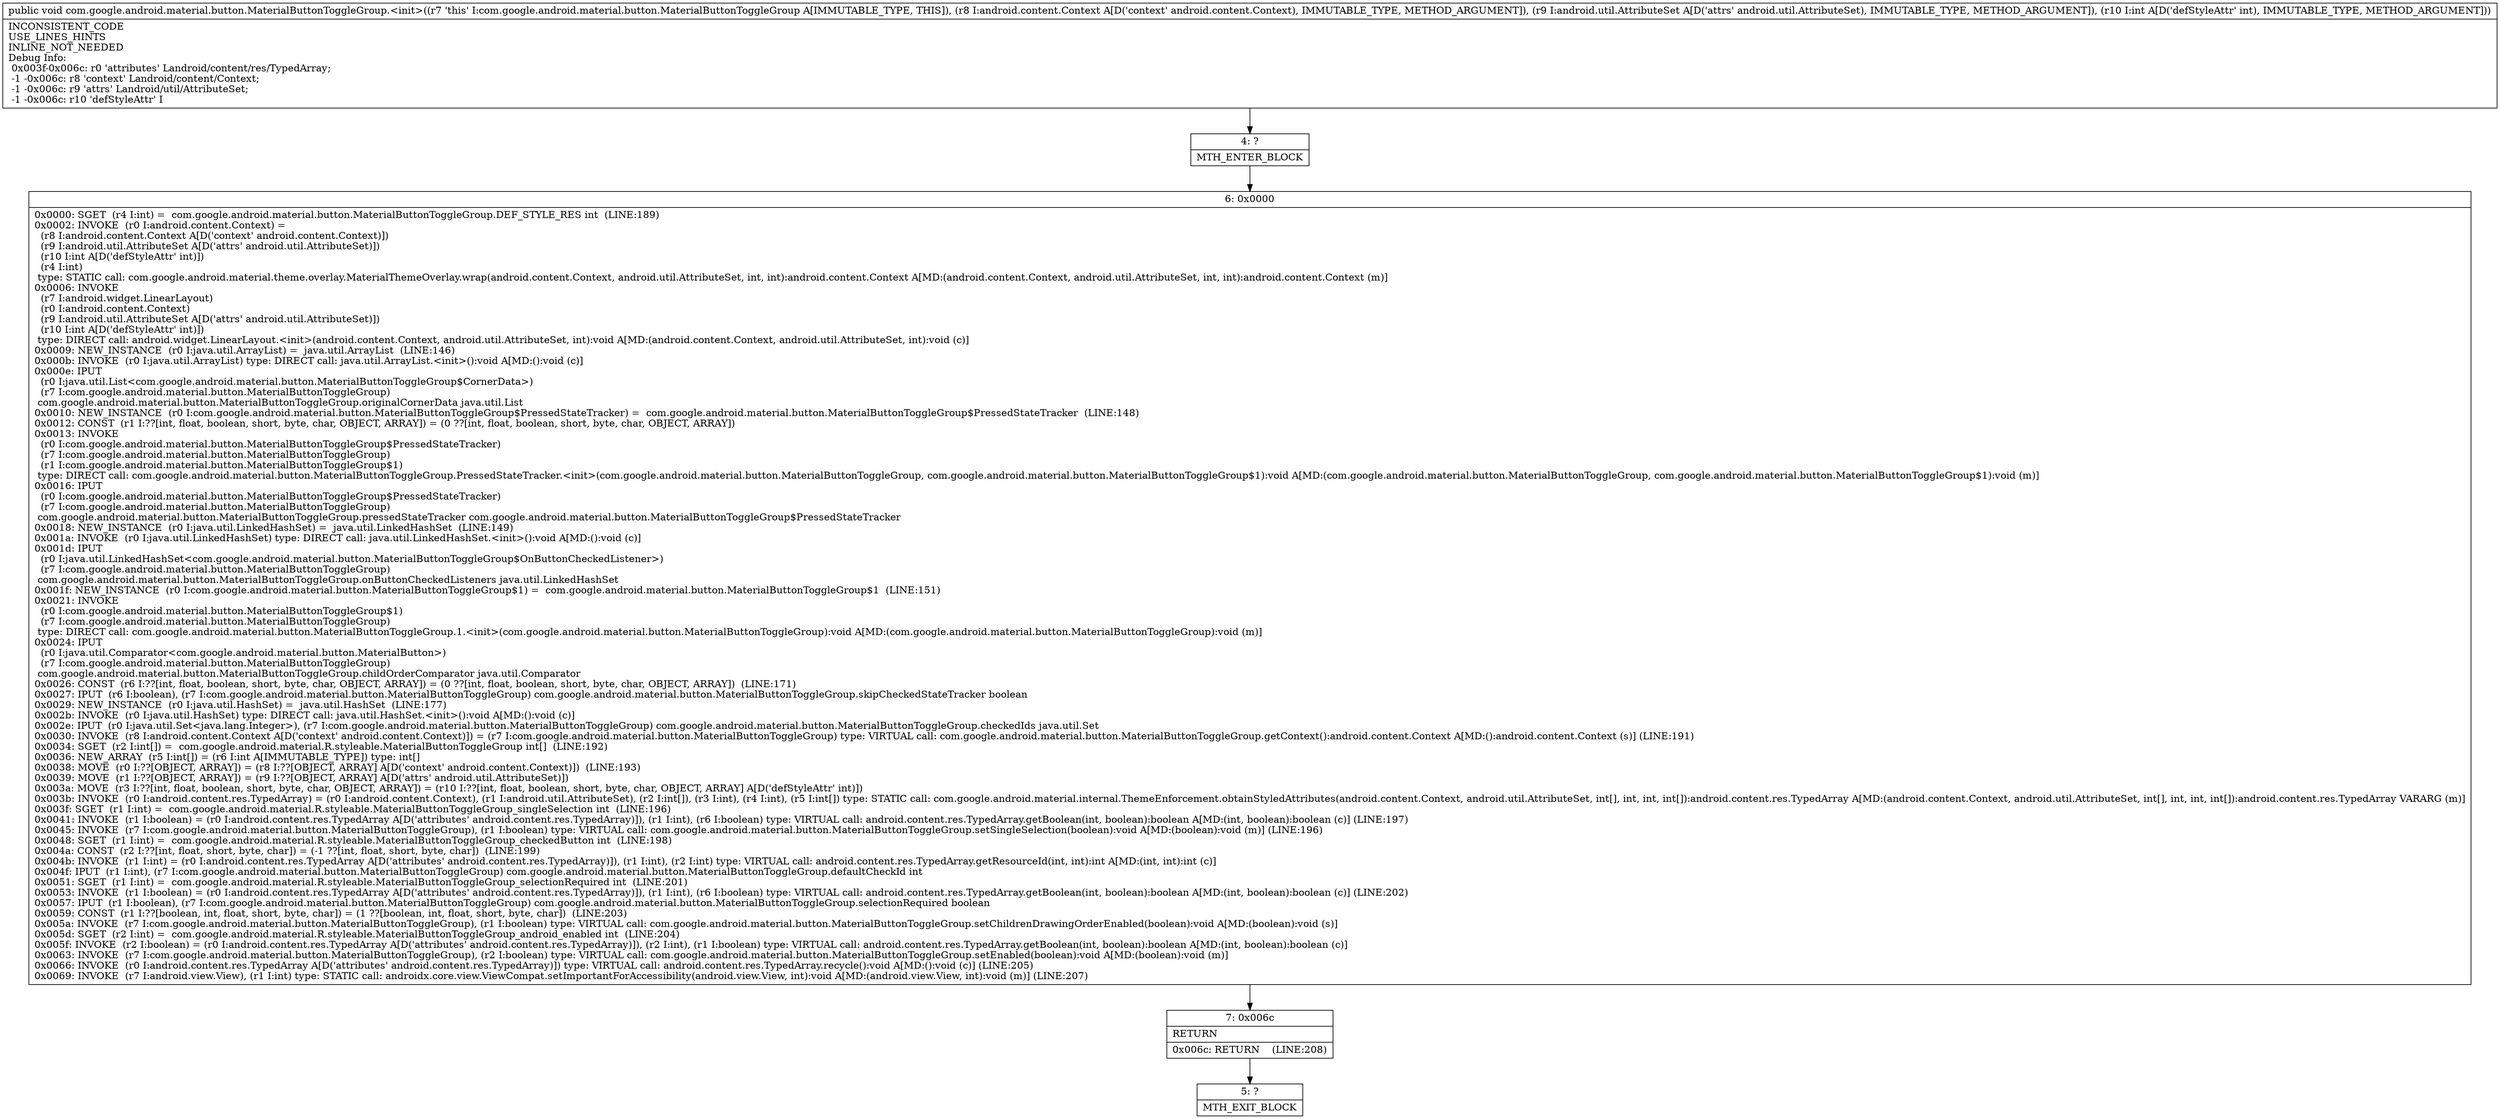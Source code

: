 digraph "CFG forcom.google.android.material.button.MaterialButtonToggleGroup.\<init\>(Landroid\/content\/Context;Landroid\/util\/AttributeSet;I)V" {
Node_4 [shape=record,label="{4\:\ ?|MTH_ENTER_BLOCK\l}"];
Node_6 [shape=record,label="{6\:\ 0x0000|0x0000: SGET  (r4 I:int) =  com.google.android.material.button.MaterialButtonToggleGroup.DEF_STYLE_RES int  (LINE:189)\l0x0002: INVOKE  (r0 I:android.content.Context) = \l  (r8 I:android.content.Context A[D('context' android.content.Context)])\l  (r9 I:android.util.AttributeSet A[D('attrs' android.util.AttributeSet)])\l  (r10 I:int A[D('defStyleAttr' int)])\l  (r4 I:int)\l type: STATIC call: com.google.android.material.theme.overlay.MaterialThemeOverlay.wrap(android.content.Context, android.util.AttributeSet, int, int):android.content.Context A[MD:(android.content.Context, android.util.AttributeSet, int, int):android.content.Context (m)]\l0x0006: INVOKE  \l  (r7 I:android.widget.LinearLayout)\l  (r0 I:android.content.Context)\l  (r9 I:android.util.AttributeSet A[D('attrs' android.util.AttributeSet)])\l  (r10 I:int A[D('defStyleAttr' int)])\l type: DIRECT call: android.widget.LinearLayout.\<init\>(android.content.Context, android.util.AttributeSet, int):void A[MD:(android.content.Context, android.util.AttributeSet, int):void (c)]\l0x0009: NEW_INSTANCE  (r0 I:java.util.ArrayList) =  java.util.ArrayList  (LINE:146)\l0x000b: INVOKE  (r0 I:java.util.ArrayList) type: DIRECT call: java.util.ArrayList.\<init\>():void A[MD:():void (c)]\l0x000e: IPUT  \l  (r0 I:java.util.List\<com.google.android.material.button.MaterialButtonToggleGroup$CornerData\>)\l  (r7 I:com.google.android.material.button.MaterialButtonToggleGroup)\l com.google.android.material.button.MaterialButtonToggleGroup.originalCornerData java.util.List \l0x0010: NEW_INSTANCE  (r0 I:com.google.android.material.button.MaterialButtonToggleGroup$PressedStateTracker) =  com.google.android.material.button.MaterialButtonToggleGroup$PressedStateTracker  (LINE:148)\l0x0012: CONST  (r1 I:??[int, float, boolean, short, byte, char, OBJECT, ARRAY]) = (0 ??[int, float, boolean, short, byte, char, OBJECT, ARRAY]) \l0x0013: INVOKE  \l  (r0 I:com.google.android.material.button.MaterialButtonToggleGroup$PressedStateTracker)\l  (r7 I:com.google.android.material.button.MaterialButtonToggleGroup)\l  (r1 I:com.google.android.material.button.MaterialButtonToggleGroup$1)\l type: DIRECT call: com.google.android.material.button.MaterialButtonToggleGroup.PressedStateTracker.\<init\>(com.google.android.material.button.MaterialButtonToggleGroup, com.google.android.material.button.MaterialButtonToggleGroup$1):void A[MD:(com.google.android.material.button.MaterialButtonToggleGroup, com.google.android.material.button.MaterialButtonToggleGroup$1):void (m)]\l0x0016: IPUT  \l  (r0 I:com.google.android.material.button.MaterialButtonToggleGroup$PressedStateTracker)\l  (r7 I:com.google.android.material.button.MaterialButtonToggleGroup)\l com.google.android.material.button.MaterialButtonToggleGroup.pressedStateTracker com.google.android.material.button.MaterialButtonToggleGroup$PressedStateTracker \l0x0018: NEW_INSTANCE  (r0 I:java.util.LinkedHashSet) =  java.util.LinkedHashSet  (LINE:149)\l0x001a: INVOKE  (r0 I:java.util.LinkedHashSet) type: DIRECT call: java.util.LinkedHashSet.\<init\>():void A[MD:():void (c)]\l0x001d: IPUT  \l  (r0 I:java.util.LinkedHashSet\<com.google.android.material.button.MaterialButtonToggleGroup$OnButtonCheckedListener\>)\l  (r7 I:com.google.android.material.button.MaterialButtonToggleGroup)\l com.google.android.material.button.MaterialButtonToggleGroup.onButtonCheckedListeners java.util.LinkedHashSet \l0x001f: NEW_INSTANCE  (r0 I:com.google.android.material.button.MaterialButtonToggleGroup$1) =  com.google.android.material.button.MaterialButtonToggleGroup$1  (LINE:151)\l0x0021: INVOKE  \l  (r0 I:com.google.android.material.button.MaterialButtonToggleGroup$1)\l  (r7 I:com.google.android.material.button.MaterialButtonToggleGroup)\l type: DIRECT call: com.google.android.material.button.MaterialButtonToggleGroup.1.\<init\>(com.google.android.material.button.MaterialButtonToggleGroup):void A[MD:(com.google.android.material.button.MaterialButtonToggleGroup):void (m)]\l0x0024: IPUT  \l  (r0 I:java.util.Comparator\<com.google.android.material.button.MaterialButton\>)\l  (r7 I:com.google.android.material.button.MaterialButtonToggleGroup)\l com.google.android.material.button.MaterialButtonToggleGroup.childOrderComparator java.util.Comparator \l0x0026: CONST  (r6 I:??[int, float, boolean, short, byte, char, OBJECT, ARRAY]) = (0 ??[int, float, boolean, short, byte, char, OBJECT, ARRAY])  (LINE:171)\l0x0027: IPUT  (r6 I:boolean), (r7 I:com.google.android.material.button.MaterialButtonToggleGroup) com.google.android.material.button.MaterialButtonToggleGroup.skipCheckedStateTracker boolean \l0x0029: NEW_INSTANCE  (r0 I:java.util.HashSet) =  java.util.HashSet  (LINE:177)\l0x002b: INVOKE  (r0 I:java.util.HashSet) type: DIRECT call: java.util.HashSet.\<init\>():void A[MD:():void (c)]\l0x002e: IPUT  (r0 I:java.util.Set\<java.lang.Integer\>), (r7 I:com.google.android.material.button.MaterialButtonToggleGroup) com.google.android.material.button.MaterialButtonToggleGroup.checkedIds java.util.Set \l0x0030: INVOKE  (r8 I:android.content.Context A[D('context' android.content.Context)]) = (r7 I:com.google.android.material.button.MaterialButtonToggleGroup) type: VIRTUAL call: com.google.android.material.button.MaterialButtonToggleGroup.getContext():android.content.Context A[MD:():android.content.Context (s)] (LINE:191)\l0x0034: SGET  (r2 I:int[]) =  com.google.android.material.R.styleable.MaterialButtonToggleGroup int[]  (LINE:192)\l0x0036: NEW_ARRAY  (r5 I:int[]) = (r6 I:int A[IMMUTABLE_TYPE]) type: int[] \l0x0038: MOVE  (r0 I:??[OBJECT, ARRAY]) = (r8 I:??[OBJECT, ARRAY] A[D('context' android.content.Context)])  (LINE:193)\l0x0039: MOVE  (r1 I:??[OBJECT, ARRAY]) = (r9 I:??[OBJECT, ARRAY] A[D('attrs' android.util.AttributeSet)]) \l0x003a: MOVE  (r3 I:??[int, float, boolean, short, byte, char, OBJECT, ARRAY]) = (r10 I:??[int, float, boolean, short, byte, char, OBJECT, ARRAY] A[D('defStyleAttr' int)]) \l0x003b: INVOKE  (r0 I:android.content.res.TypedArray) = (r0 I:android.content.Context), (r1 I:android.util.AttributeSet), (r2 I:int[]), (r3 I:int), (r4 I:int), (r5 I:int[]) type: STATIC call: com.google.android.material.internal.ThemeEnforcement.obtainStyledAttributes(android.content.Context, android.util.AttributeSet, int[], int, int, int[]):android.content.res.TypedArray A[MD:(android.content.Context, android.util.AttributeSet, int[], int, int, int[]):android.content.res.TypedArray VARARG (m)]\l0x003f: SGET  (r1 I:int) =  com.google.android.material.R.styleable.MaterialButtonToggleGroup_singleSelection int  (LINE:196)\l0x0041: INVOKE  (r1 I:boolean) = (r0 I:android.content.res.TypedArray A[D('attributes' android.content.res.TypedArray)]), (r1 I:int), (r6 I:boolean) type: VIRTUAL call: android.content.res.TypedArray.getBoolean(int, boolean):boolean A[MD:(int, boolean):boolean (c)] (LINE:197)\l0x0045: INVOKE  (r7 I:com.google.android.material.button.MaterialButtonToggleGroup), (r1 I:boolean) type: VIRTUAL call: com.google.android.material.button.MaterialButtonToggleGroup.setSingleSelection(boolean):void A[MD:(boolean):void (m)] (LINE:196)\l0x0048: SGET  (r1 I:int) =  com.google.android.material.R.styleable.MaterialButtonToggleGroup_checkedButton int  (LINE:198)\l0x004a: CONST  (r2 I:??[int, float, short, byte, char]) = (\-1 ??[int, float, short, byte, char])  (LINE:199)\l0x004b: INVOKE  (r1 I:int) = (r0 I:android.content.res.TypedArray A[D('attributes' android.content.res.TypedArray)]), (r1 I:int), (r2 I:int) type: VIRTUAL call: android.content.res.TypedArray.getResourceId(int, int):int A[MD:(int, int):int (c)]\l0x004f: IPUT  (r1 I:int), (r7 I:com.google.android.material.button.MaterialButtonToggleGroup) com.google.android.material.button.MaterialButtonToggleGroup.defaultCheckId int \l0x0051: SGET  (r1 I:int) =  com.google.android.material.R.styleable.MaterialButtonToggleGroup_selectionRequired int  (LINE:201)\l0x0053: INVOKE  (r1 I:boolean) = (r0 I:android.content.res.TypedArray A[D('attributes' android.content.res.TypedArray)]), (r1 I:int), (r6 I:boolean) type: VIRTUAL call: android.content.res.TypedArray.getBoolean(int, boolean):boolean A[MD:(int, boolean):boolean (c)] (LINE:202)\l0x0057: IPUT  (r1 I:boolean), (r7 I:com.google.android.material.button.MaterialButtonToggleGroup) com.google.android.material.button.MaterialButtonToggleGroup.selectionRequired boolean \l0x0059: CONST  (r1 I:??[boolean, int, float, short, byte, char]) = (1 ??[boolean, int, float, short, byte, char])  (LINE:203)\l0x005a: INVOKE  (r7 I:com.google.android.material.button.MaterialButtonToggleGroup), (r1 I:boolean) type: VIRTUAL call: com.google.android.material.button.MaterialButtonToggleGroup.setChildrenDrawingOrderEnabled(boolean):void A[MD:(boolean):void (s)]\l0x005d: SGET  (r2 I:int) =  com.google.android.material.R.styleable.MaterialButtonToggleGroup_android_enabled int  (LINE:204)\l0x005f: INVOKE  (r2 I:boolean) = (r0 I:android.content.res.TypedArray A[D('attributes' android.content.res.TypedArray)]), (r2 I:int), (r1 I:boolean) type: VIRTUAL call: android.content.res.TypedArray.getBoolean(int, boolean):boolean A[MD:(int, boolean):boolean (c)]\l0x0063: INVOKE  (r7 I:com.google.android.material.button.MaterialButtonToggleGroup), (r2 I:boolean) type: VIRTUAL call: com.google.android.material.button.MaterialButtonToggleGroup.setEnabled(boolean):void A[MD:(boolean):void (m)]\l0x0066: INVOKE  (r0 I:android.content.res.TypedArray A[D('attributes' android.content.res.TypedArray)]) type: VIRTUAL call: android.content.res.TypedArray.recycle():void A[MD:():void (c)] (LINE:205)\l0x0069: INVOKE  (r7 I:android.view.View), (r1 I:int) type: STATIC call: androidx.core.view.ViewCompat.setImportantForAccessibility(android.view.View, int):void A[MD:(android.view.View, int):void (m)] (LINE:207)\l}"];
Node_7 [shape=record,label="{7\:\ 0x006c|RETURN\l|0x006c: RETURN    (LINE:208)\l}"];
Node_5 [shape=record,label="{5\:\ ?|MTH_EXIT_BLOCK\l}"];
MethodNode[shape=record,label="{public void com.google.android.material.button.MaterialButtonToggleGroup.\<init\>((r7 'this' I:com.google.android.material.button.MaterialButtonToggleGroup A[IMMUTABLE_TYPE, THIS]), (r8 I:android.content.Context A[D('context' android.content.Context), IMMUTABLE_TYPE, METHOD_ARGUMENT]), (r9 I:android.util.AttributeSet A[D('attrs' android.util.AttributeSet), IMMUTABLE_TYPE, METHOD_ARGUMENT]), (r10 I:int A[D('defStyleAttr' int), IMMUTABLE_TYPE, METHOD_ARGUMENT]))  | INCONSISTENT_CODE\lUSE_LINES_HINTS\lINLINE_NOT_NEEDED\lDebug Info:\l  0x003f\-0x006c: r0 'attributes' Landroid\/content\/res\/TypedArray;\l  \-1 \-0x006c: r8 'context' Landroid\/content\/Context;\l  \-1 \-0x006c: r9 'attrs' Landroid\/util\/AttributeSet;\l  \-1 \-0x006c: r10 'defStyleAttr' I\l}"];
MethodNode -> Node_4;Node_4 -> Node_6;
Node_6 -> Node_7;
Node_7 -> Node_5;
}

